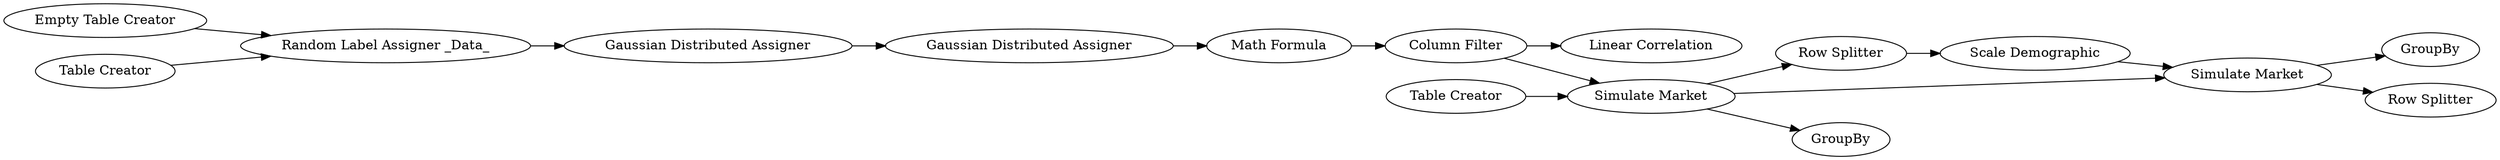 digraph {
	11 -> 10
	4 -> 5
	7 -> 17
	8 -> 9
	12 -> 14
	9 -> 11
	3 -> 4
	9 -> 13
	9 -> 12
	5 -> 6
	12 -> 16
	2 -> 3
	6 -> 7
	10 -> 12
	1 -> 3
	7 -> 9
	5 [label="Gaussian Distributed Assigner"]
	16 [label="Row Splitter"]
	13 [label=GroupBy]
	1 [label="Table Creator"]
	7 [label="Column Filter"]
	9 [label="Simulate Market"]
	11 [label="Row Splitter"]
	4 [label="Gaussian Distributed Assigner"]
	10 [label="Scale Demographic"]
	6 [label="Math Formula"]
	8 [label="Table Creator"]
	14 [label=GroupBy]
	17 [label="Linear Correlation"]
	3 [label="Random Label Assigner _Data_"]
	2 [label="Empty Table Creator"]
	12 [label="Simulate Market"]
	rankdir=LR
}
